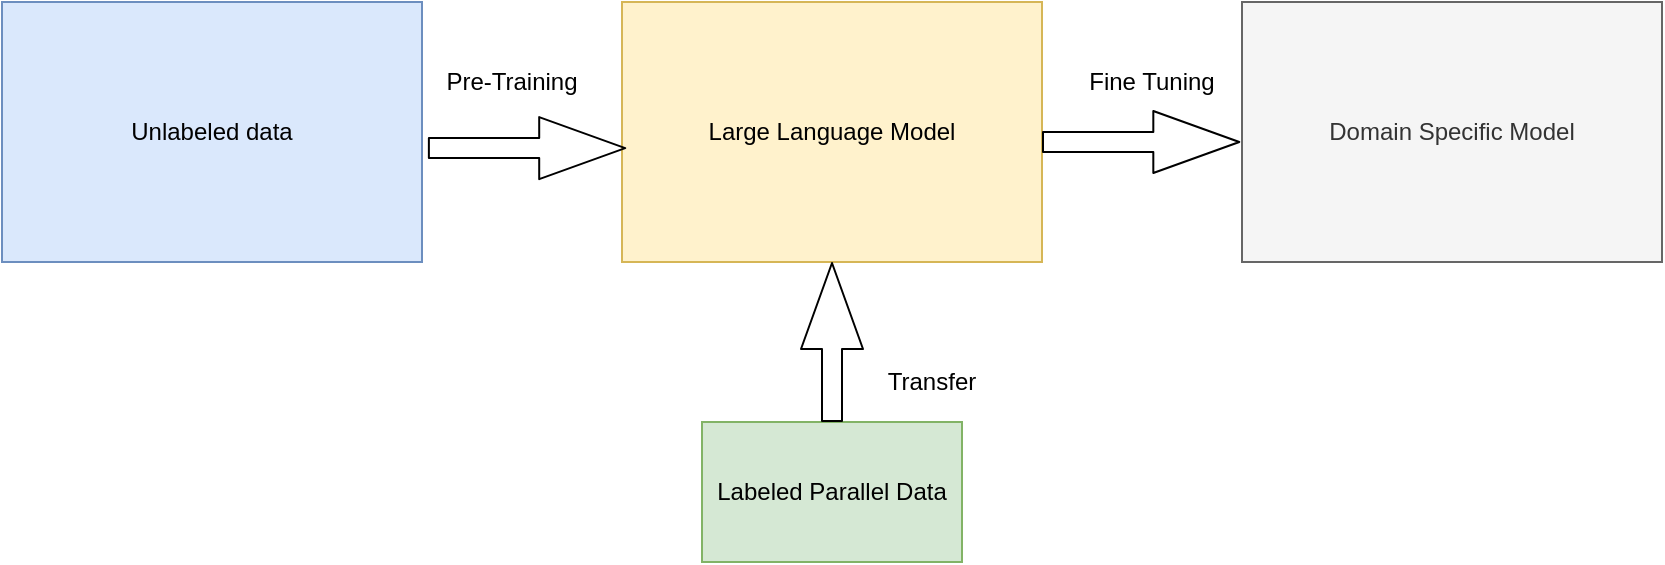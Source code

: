 <mxfile version="15.3.5" type="device"><diagram id="Fz15R1rV7i9LE18ffznt" name="Page-1"><mxGraphModel dx="1086" dy="966" grid="1" gridSize="10" guides="1" tooltips="1" connect="1" arrows="1" fold="1" page="1" pageScale="1" pageWidth="1169" pageHeight="1654" math="0" shadow="0"><root><mxCell id="0"/><mxCell id="1" parent="0"/><mxCell id="NZZXz3CoRXZPijhsPv8r-1" value="Unlabeled data" style="rounded=0;whiteSpace=wrap;html=1;hachureGap=4;pointerEvents=0;fillColor=#dae8fc;strokeColor=#6c8ebf;" vertex="1" parent="1"><mxGeometry x="90" y="130" width="210" height="130" as="geometry"/></mxCell><mxCell id="NZZXz3CoRXZPijhsPv8r-2" value="Labeled Parallel Data" style="rounded=0;whiteSpace=wrap;html=1;hachureGap=4;pointerEvents=0;fillColor=#d5e8d4;strokeColor=#82b366;" vertex="1" parent="1"><mxGeometry x="440" y="340" width="130" height="70" as="geometry"/></mxCell><mxCell id="NZZXz3CoRXZPijhsPv8r-3" value="Large Language Model" style="rounded=0;whiteSpace=wrap;html=1;hachureGap=4;pointerEvents=0;fillColor=#fff2cc;strokeColor=#d6b656;" vertex="1" parent="1"><mxGeometry x="400" y="130" width="210" height="130" as="geometry"/></mxCell><mxCell id="NZZXz3CoRXZPijhsPv8r-4" value="" style="shape=flexArrow;endArrow=classic;html=1;startSize=14;endSize=14;sourcePerimeterSpacing=8;targetPerimeterSpacing=8;exitX=1.014;exitY=0.562;exitDx=0;exitDy=0;exitPerimeter=0;entryX=0.01;entryY=0.562;entryDx=0;entryDy=0;entryPerimeter=0;" edge="1" parent="1" source="NZZXz3CoRXZPijhsPv8r-1" target="NZZXz3CoRXZPijhsPv8r-3"><mxGeometry width="50" height="50" relative="1" as="geometry"><mxPoint x="530" y="520" as="sourcePoint"/><mxPoint x="580" y="470" as="targetPoint"/></mxGeometry></mxCell><mxCell id="NZZXz3CoRXZPijhsPv8r-5" value="Pre-Training" style="text;html=1;strokeColor=none;fillColor=none;align=center;verticalAlign=middle;whiteSpace=wrap;rounded=0;hachureGap=4;pointerEvents=0;" vertex="1" parent="1"><mxGeometry x="300" y="160" width="90" height="20" as="geometry"/></mxCell><mxCell id="NZZXz3CoRXZPijhsPv8r-6" value="" style="shape=flexArrow;endArrow=classic;html=1;startSize=14;endSize=14;sourcePerimeterSpacing=8;targetPerimeterSpacing=8;entryX=0.5;entryY=1;entryDx=0;entryDy=0;exitX=0.5;exitY=0;exitDx=0;exitDy=0;" edge="1" parent="1" source="NZZXz3CoRXZPijhsPv8r-2" target="NZZXz3CoRXZPijhsPv8r-3"><mxGeometry width="50" height="50" relative="1" as="geometry"><mxPoint x="530" y="510" as="sourcePoint"/><mxPoint x="580" y="460" as="targetPoint"/></mxGeometry></mxCell><mxCell id="NZZXz3CoRXZPijhsPv8r-7" value="Transfer" style="text;html=1;strokeColor=none;fillColor=none;align=center;verticalAlign=middle;whiteSpace=wrap;rounded=0;hachureGap=4;pointerEvents=0;" vertex="1" parent="1"><mxGeometry x="510" y="310" width="90" height="20" as="geometry"/></mxCell><mxCell id="NZZXz3CoRXZPijhsPv8r-8" value="Domain Specific Model" style="rounded=0;whiteSpace=wrap;html=1;hachureGap=4;pointerEvents=0;fillColor=#f5f5f5;strokeColor=#666666;fontColor=#333333;" vertex="1" parent="1"><mxGeometry x="710" y="130" width="210" height="130" as="geometry"/></mxCell><mxCell id="NZZXz3CoRXZPijhsPv8r-9" value="" style="shape=flexArrow;endArrow=classic;html=1;startSize=14;endSize=14;sourcePerimeterSpacing=8;targetPerimeterSpacing=8;exitX=1.014;exitY=0.562;exitDx=0;exitDy=0;exitPerimeter=0;entryX=0.01;entryY=0.562;entryDx=0;entryDy=0;entryPerimeter=0;" edge="1" parent="1"><mxGeometry width="50" height="50" relative="1" as="geometry"><mxPoint x="610" y="200.0" as="sourcePoint"/><mxPoint x="709.16" y="200.0" as="targetPoint"/></mxGeometry></mxCell><mxCell id="NZZXz3CoRXZPijhsPv8r-10" value="Fine Tuning" style="text;html=1;strokeColor=none;fillColor=none;align=center;verticalAlign=middle;whiteSpace=wrap;rounded=0;hachureGap=4;pointerEvents=0;" vertex="1" parent="1"><mxGeometry x="620" y="160" width="90" height="20" as="geometry"/></mxCell></root></mxGraphModel></diagram></mxfile>